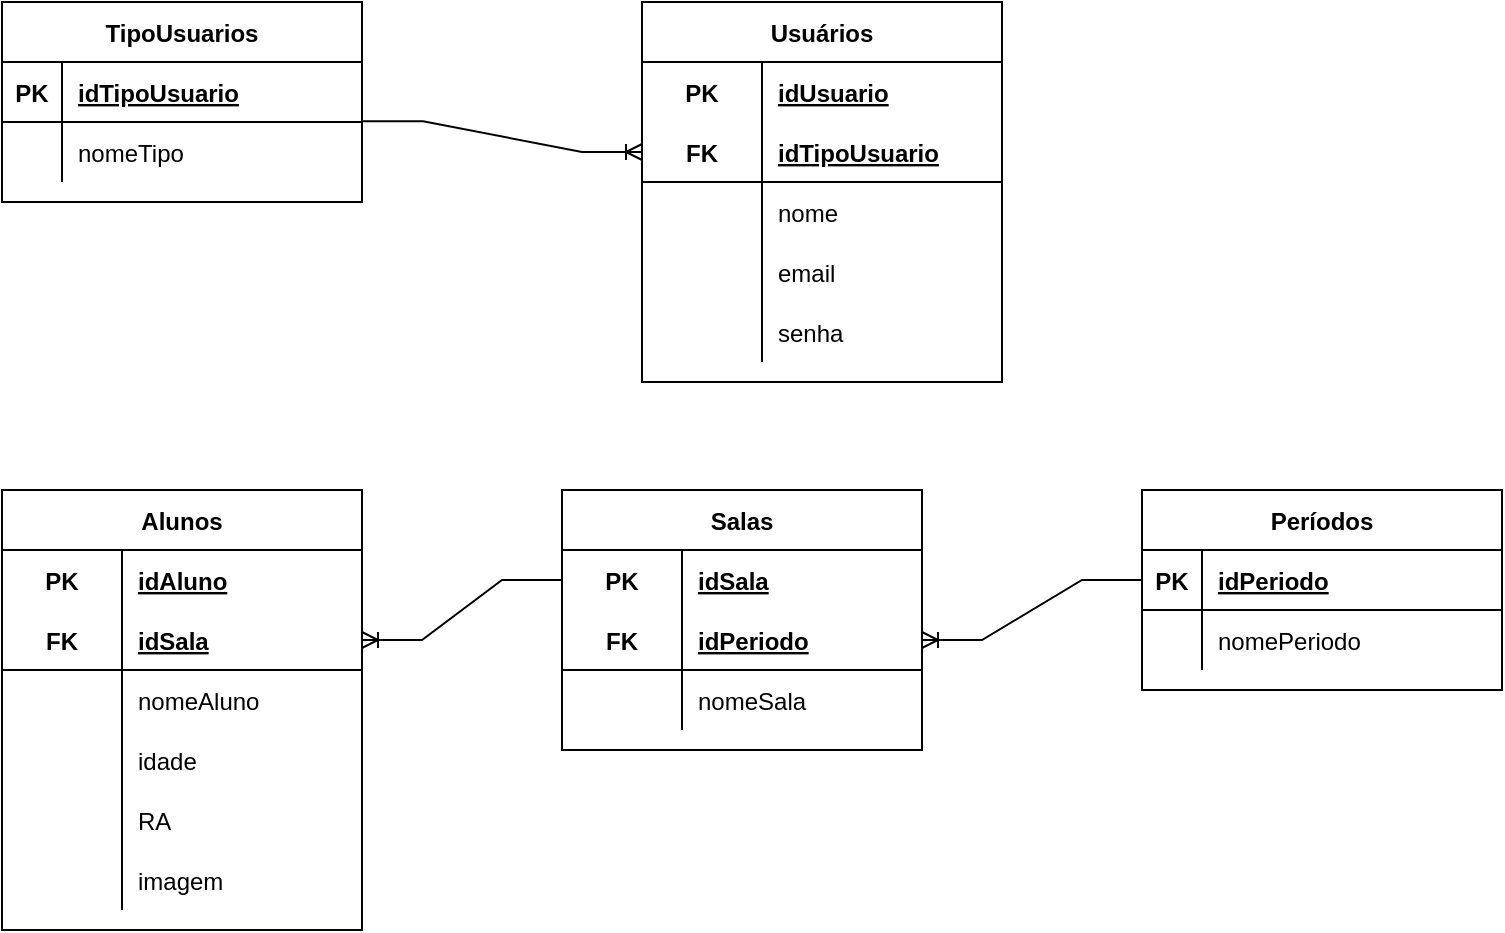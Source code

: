 <mxfile version="16.5.2" type="device" pages="2"><diagram id="xj60EL-DZpskQH-wxYgD" name="Page-1"><mxGraphModel dx="1037" dy="1756" grid="1" gridSize="10" guides="1" tooltips="1" connect="1" arrows="1" fold="1" page="1" pageScale="1" pageWidth="827" pageHeight="1169" math="0" shadow="0"><root><mxCell id="0"/><mxCell id="1" parent="0"/><mxCell id="aAbMObo6G7IPBRu_gkVF-1" value="TipoUsuarios" style="shape=table;startSize=30;container=1;collapsible=1;childLayout=tableLayout;fixedRows=1;rowLines=0;fontStyle=1;align=center;resizeLast=1;" vertex="1" parent="1"><mxGeometry x="40" y="-684" width="180" height="100" as="geometry"/></mxCell><mxCell id="aAbMObo6G7IPBRu_gkVF-2" value="" style="shape=tableRow;horizontal=0;startSize=0;swimlaneHead=0;swimlaneBody=0;fillColor=none;collapsible=0;dropTarget=0;points=[[0,0.5],[1,0.5]];portConstraint=eastwest;top=0;left=0;right=0;bottom=1;" vertex="1" parent="aAbMObo6G7IPBRu_gkVF-1"><mxGeometry y="30" width="180" height="30" as="geometry"/></mxCell><mxCell id="aAbMObo6G7IPBRu_gkVF-3" value="PK" style="shape=partialRectangle;connectable=0;fillColor=none;top=0;left=0;bottom=0;right=0;fontStyle=1;overflow=hidden;" vertex="1" parent="aAbMObo6G7IPBRu_gkVF-2"><mxGeometry width="30" height="30" as="geometry"><mxRectangle width="30" height="30" as="alternateBounds"/></mxGeometry></mxCell><mxCell id="aAbMObo6G7IPBRu_gkVF-4" value="idTipoUsuario" style="shape=partialRectangle;connectable=0;fillColor=none;top=0;left=0;bottom=0;right=0;align=left;spacingLeft=6;fontStyle=5;overflow=hidden;" vertex="1" parent="aAbMObo6G7IPBRu_gkVF-2"><mxGeometry x="30" width="150" height="30" as="geometry"><mxRectangle width="150" height="30" as="alternateBounds"/></mxGeometry></mxCell><mxCell id="aAbMObo6G7IPBRu_gkVF-5" value="" style="shape=tableRow;horizontal=0;startSize=0;swimlaneHead=0;swimlaneBody=0;fillColor=none;collapsible=0;dropTarget=0;points=[[0,0.5],[1,0.5]];portConstraint=eastwest;top=0;left=0;right=0;bottom=0;" vertex="1" parent="aAbMObo6G7IPBRu_gkVF-1"><mxGeometry y="60" width="180" height="30" as="geometry"/></mxCell><mxCell id="aAbMObo6G7IPBRu_gkVF-6" value="" style="shape=partialRectangle;connectable=0;fillColor=none;top=0;left=0;bottom=0;right=0;editable=1;overflow=hidden;" vertex="1" parent="aAbMObo6G7IPBRu_gkVF-5"><mxGeometry width="30" height="30" as="geometry"><mxRectangle width="30" height="30" as="alternateBounds"/></mxGeometry></mxCell><mxCell id="aAbMObo6G7IPBRu_gkVF-7" value="nomeTipo" style="shape=partialRectangle;connectable=0;fillColor=none;top=0;left=0;bottom=0;right=0;align=left;spacingLeft=6;overflow=hidden;" vertex="1" parent="aAbMObo6G7IPBRu_gkVF-5"><mxGeometry x="30" width="150" height="30" as="geometry"><mxRectangle width="150" height="30" as="alternateBounds"/></mxGeometry></mxCell><mxCell id="aAbMObo6G7IPBRu_gkVF-15" value="Usuários" style="shape=table;startSize=30;container=1;collapsible=1;childLayout=tableLayout;fixedRows=1;rowLines=0;fontStyle=1;align=center;resizeLast=1;" vertex="1" parent="1"><mxGeometry x="360" y="-684" width="180" height="190" as="geometry"/></mxCell><mxCell id="aAbMObo6G7IPBRu_gkVF-16" value="" style="shape=tableRow;horizontal=0;startSize=0;swimlaneHead=0;swimlaneBody=0;fillColor=none;collapsible=0;dropTarget=0;points=[[0,0.5],[1,0.5]];portConstraint=eastwest;top=0;left=0;right=0;bottom=0;" vertex="1" parent="aAbMObo6G7IPBRu_gkVF-15"><mxGeometry y="30" width="180" height="30" as="geometry"/></mxCell><mxCell id="aAbMObo6G7IPBRu_gkVF-17" value="PK" style="shape=partialRectangle;connectable=0;fillColor=none;top=0;left=0;bottom=0;right=0;fontStyle=1;overflow=hidden;" vertex="1" parent="aAbMObo6G7IPBRu_gkVF-16"><mxGeometry width="60" height="30" as="geometry"><mxRectangle width="60" height="30" as="alternateBounds"/></mxGeometry></mxCell><mxCell id="aAbMObo6G7IPBRu_gkVF-18" value="idUsuario" style="shape=partialRectangle;connectable=0;fillColor=none;top=0;left=0;bottom=0;right=0;align=left;spacingLeft=6;fontStyle=5;overflow=hidden;" vertex="1" parent="aAbMObo6G7IPBRu_gkVF-16"><mxGeometry x="60" width="120" height="30" as="geometry"><mxRectangle width="120" height="30" as="alternateBounds"/></mxGeometry></mxCell><mxCell id="aAbMObo6G7IPBRu_gkVF-19" value="" style="shape=tableRow;horizontal=0;startSize=0;swimlaneHead=0;swimlaneBody=0;fillColor=none;collapsible=0;dropTarget=0;points=[[0,0.5],[1,0.5]];portConstraint=eastwest;top=0;left=0;right=0;bottom=1;" vertex="1" parent="aAbMObo6G7IPBRu_gkVF-15"><mxGeometry y="60" width="180" height="30" as="geometry"/></mxCell><mxCell id="aAbMObo6G7IPBRu_gkVF-20" value="FK" style="shape=partialRectangle;connectable=0;fillColor=none;top=0;left=0;bottom=0;right=0;fontStyle=1;overflow=hidden;" vertex="1" parent="aAbMObo6G7IPBRu_gkVF-19"><mxGeometry width="60" height="30" as="geometry"><mxRectangle width="60" height="30" as="alternateBounds"/></mxGeometry></mxCell><mxCell id="aAbMObo6G7IPBRu_gkVF-21" value="idTipoUsuario" style="shape=partialRectangle;connectable=0;fillColor=none;top=0;left=0;bottom=0;right=0;align=left;spacingLeft=6;fontStyle=5;overflow=hidden;" vertex="1" parent="aAbMObo6G7IPBRu_gkVF-19"><mxGeometry x="60" width="120" height="30" as="geometry"><mxRectangle width="120" height="30" as="alternateBounds"/></mxGeometry></mxCell><mxCell id="aAbMObo6G7IPBRu_gkVF-22" value="" style="shape=tableRow;horizontal=0;startSize=0;swimlaneHead=0;swimlaneBody=0;fillColor=none;collapsible=0;dropTarget=0;points=[[0,0.5],[1,0.5]];portConstraint=eastwest;top=0;left=0;right=0;bottom=0;" vertex="1" parent="aAbMObo6G7IPBRu_gkVF-15"><mxGeometry y="90" width="180" height="30" as="geometry"/></mxCell><mxCell id="aAbMObo6G7IPBRu_gkVF-23" value="" style="shape=partialRectangle;connectable=0;fillColor=none;top=0;left=0;bottom=0;right=0;editable=1;overflow=hidden;" vertex="1" parent="aAbMObo6G7IPBRu_gkVF-22"><mxGeometry width="60" height="30" as="geometry"><mxRectangle width="60" height="30" as="alternateBounds"/></mxGeometry></mxCell><mxCell id="aAbMObo6G7IPBRu_gkVF-24" value="nome" style="shape=partialRectangle;connectable=0;fillColor=none;top=0;left=0;bottom=0;right=0;align=left;spacingLeft=6;overflow=hidden;" vertex="1" parent="aAbMObo6G7IPBRu_gkVF-22"><mxGeometry x="60" width="120" height="30" as="geometry"><mxRectangle width="120" height="30" as="alternateBounds"/></mxGeometry></mxCell><mxCell id="aAbMObo6G7IPBRu_gkVF-25" value="" style="shape=tableRow;horizontal=0;startSize=0;swimlaneHead=0;swimlaneBody=0;fillColor=none;collapsible=0;dropTarget=0;points=[[0,0.5],[1,0.5]];portConstraint=eastwest;top=0;left=0;right=0;bottom=0;" vertex="1" parent="aAbMObo6G7IPBRu_gkVF-15"><mxGeometry y="120" width="180" height="30" as="geometry"/></mxCell><mxCell id="aAbMObo6G7IPBRu_gkVF-26" value="" style="shape=partialRectangle;connectable=0;fillColor=none;top=0;left=0;bottom=0;right=0;editable=1;overflow=hidden;" vertex="1" parent="aAbMObo6G7IPBRu_gkVF-25"><mxGeometry width="60" height="30" as="geometry"><mxRectangle width="60" height="30" as="alternateBounds"/></mxGeometry></mxCell><mxCell id="aAbMObo6G7IPBRu_gkVF-27" value="email" style="shape=partialRectangle;connectable=0;fillColor=none;top=0;left=0;bottom=0;right=0;align=left;spacingLeft=6;overflow=hidden;" vertex="1" parent="aAbMObo6G7IPBRu_gkVF-25"><mxGeometry x="60" width="120" height="30" as="geometry"><mxRectangle width="120" height="30" as="alternateBounds"/></mxGeometry></mxCell><mxCell id="aAbMObo6G7IPBRu_gkVF-30" value="" style="shape=tableRow;horizontal=0;startSize=0;swimlaneHead=0;swimlaneBody=0;fillColor=none;collapsible=0;dropTarget=0;points=[[0,0.5],[1,0.5]];portConstraint=eastwest;top=0;left=0;right=0;bottom=0;" vertex="1" parent="aAbMObo6G7IPBRu_gkVF-15"><mxGeometry y="150" width="180" height="30" as="geometry"/></mxCell><mxCell id="aAbMObo6G7IPBRu_gkVF-31" value="" style="shape=partialRectangle;connectable=0;fillColor=none;top=0;left=0;bottom=0;right=0;editable=1;overflow=hidden;" vertex="1" parent="aAbMObo6G7IPBRu_gkVF-30"><mxGeometry width="60" height="30" as="geometry"><mxRectangle width="60" height="30" as="alternateBounds"/></mxGeometry></mxCell><mxCell id="aAbMObo6G7IPBRu_gkVF-32" value="senha" style="shape=partialRectangle;connectable=0;fillColor=none;top=0;left=0;bottom=0;right=0;align=left;spacingLeft=6;overflow=hidden;" vertex="1" parent="aAbMObo6G7IPBRu_gkVF-30"><mxGeometry x="60" width="120" height="30" as="geometry"><mxRectangle width="120" height="30" as="alternateBounds"/></mxGeometry></mxCell><mxCell id="aAbMObo6G7IPBRu_gkVF-33" value="Períodos" style="shape=table;startSize=30;container=1;collapsible=1;childLayout=tableLayout;fixedRows=1;rowLines=0;fontStyle=1;align=center;resizeLast=1;" vertex="1" parent="1"><mxGeometry x="610" y="-440" width="180" height="100" as="geometry"/></mxCell><mxCell id="aAbMObo6G7IPBRu_gkVF-34" value="" style="shape=tableRow;horizontal=0;startSize=0;swimlaneHead=0;swimlaneBody=0;fillColor=none;collapsible=0;dropTarget=0;points=[[0,0.5],[1,0.5]];portConstraint=eastwest;top=0;left=0;right=0;bottom=1;" vertex="1" parent="aAbMObo6G7IPBRu_gkVF-33"><mxGeometry y="30" width="180" height="30" as="geometry"/></mxCell><mxCell id="aAbMObo6G7IPBRu_gkVF-35" value="PK" style="shape=partialRectangle;connectable=0;fillColor=none;top=0;left=0;bottom=0;right=0;fontStyle=1;overflow=hidden;" vertex="1" parent="aAbMObo6G7IPBRu_gkVF-34"><mxGeometry width="30" height="30" as="geometry"><mxRectangle width="30" height="30" as="alternateBounds"/></mxGeometry></mxCell><mxCell id="aAbMObo6G7IPBRu_gkVF-36" value="idPeriodo" style="shape=partialRectangle;connectable=0;fillColor=none;top=0;left=0;bottom=0;right=0;align=left;spacingLeft=6;fontStyle=5;overflow=hidden;" vertex="1" parent="aAbMObo6G7IPBRu_gkVF-34"><mxGeometry x="30" width="150" height="30" as="geometry"><mxRectangle width="150" height="30" as="alternateBounds"/></mxGeometry></mxCell><mxCell id="aAbMObo6G7IPBRu_gkVF-37" value="" style="shape=tableRow;horizontal=0;startSize=0;swimlaneHead=0;swimlaneBody=0;fillColor=none;collapsible=0;dropTarget=0;points=[[0,0.5],[1,0.5]];portConstraint=eastwest;top=0;left=0;right=0;bottom=0;" vertex="1" parent="aAbMObo6G7IPBRu_gkVF-33"><mxGeometry y="60" width="180" height="30" as="geometry"/></mxCell><mxCell id="aAbMObo6G7IPBRu_gkVF-38" value="" style="shape=partialRectangle;connectable=0;fillColor=none;top=0;left=0;bottom=0;right=0;editable=1;overflow=hidden;" vertex="1" parent="aAbMObo6G7IPBRu_gkVF-37"><mxGeometry width="30" height="30" as="geometry"><mxRectangle width="30" height="30" as="alternateBounds"/></mxGeometry></mxCell><mxCell id="aAbMObo6G7IPBRu_gkVF-39" value="nomePeriodo" style="shape=partialRectangle;connectable=0;fillColor=none;top=0;left=0;bottom=0;right=0;align=left;spacingLeft=6;overflow=hidden;" vertex="1" parent="aAbMObo6G7IPBRu_gkVF-37"><mxGeometry x="30" width="150" height="30" as="geometry"><mxRectangle width="150" height="30" as="alternateBounds"/></mxGeometry></mxCell><mxCell id="aAbMObo6G7IPBRu_gkVF-46" value="Salas" style="shape=table;startSize=30;container=1;collapsible=1;childLayout=tableLayout;fixedRows=1;rowLines=0;fontStyle=1;align=center;resizeLast=1;" vertex="1" parent="1"><mxGeometry x="320" y="-440" width="180" height="130" as="geometry"/></mxCell><mxCell id="aAbMObo6G7IPBRu_gkVF-47" value="" style="shape=tableRow;horizontal=0;startSize=0;swimlaneHead=0;swimlaneBody=0;fillColor=none;collapsible=0;dropTarget=0;points=[[0,0.5],[1,0.5]];portConstraint=eastwest;top=0;left=0;right=0;bottom=0;" vertex="1" parent="aAbMObo6G7IPBRu_gkVF-46"><mxGeometry y="30" width="180" height="30" as="geometry"/></mxCell><mxCell id="aAbMObo6G7IPBRu_gkVF-48" value="PK" style="shape=partialRectangle;connectable=0;fillColor=none;top=0;left=0;bottom=0;right=0;fontStyle=1;overflow=hidden;" vertex="1" parent="aAbMObo6G7IPBRu_gkVF-47"><mxGeometry width="60" height="30" as="geometry"><mxRectangle width="60" height="30" as="alternateBounds"/></mxGeometry></mxCell><mxCell id="aAbMObo6G7IPBRu_gkVF-49" value="idSala" style="shape=partialRectangle;connectable=0;fillColor=none;top=0;left=0;bottom=0;right=0;align=left;spacingLeft=6;fontStyle=5;overflow=hidden;" vertex="1" parent="aAbMObo6G7IPBRu_gkVF-47"><mxGeometry x="60" width="120" height="30" as="geometry"><mxRectangle width="120" height="30" as="alternateBounds"/></mxGeometry></mxCell><mxCell id="aAbMObo6G7IPBRu_gkVF-50" value="" style="shape=tableRow;horizontal=0;startSize=0;swimlaneHead=0;swimlaneBody=0;fillColor=none;collapsible=0;dropTarget=0;points=[[0,0.5],[1,0.5]];portConstraint=eastwest;top=0;left=0;right=0;bottom=1;" vertex="1" parent="aAbMObo6G7IPBRu_gkVF-46"><mxGeometry y="60" width="180" height="30" as="geometry"/></mxCell><mxCell id="aAbMObo6G7IPBRu_gkVF-51" value="FK" style="shape=partialRectangle;connectable=0;fillColor=none;top=0;left=0;bottom=0;right=0;fontStyle=1;overflow=hidden;" vertex="1" parent="aAbMObo6G7IPBRu_gkVF-50"><mxGeometry width="60" height="30" as="geometry"><mxRectangle width="60" height="30" as="alternateBounds"/></mxGeometry></mxCell><mxCell id="aAbMObo6G7IPBRu_gkVF-52" value="idPeriodo" style="shape=partialRectangle;connectable=0;fillColor=none;top=0;left=0;bottom=0;right=0;align=left;spacingLeft=6;fontStyle=5;overflow=hidden;" vertex="1" parent="aAbMObo6G7IPBRu_gkVF-50"><mxGeometry x="60" width="120" height="30" as="geometry"><mxRectangle width="120" height="30" as="alternateBounds"/></mxGeometry></mxCell><mxCell id="aAbMObo6G7IPBRu_gkVF-53" value="" style="shape=tableRow;horizontal=0;startSize=0;swimlaneHead=0;swimlaneBody=0;fillColor=none;collapsible=0;dropTarget=0;points=[[0,0.5],[1,0.5]];portConstraint=eastwest;top=0;left=0;right=0;bottom=0;" vertex="1" parent="aAbMObo6G7IPBRu_gkVF-46"><mxGeometry y="90" width="180" height="30" as="geometry"/></mxCell><mxCell id="aAbMObo6G7IPBRu_gkVF-54" value="" style="shape=partialRectangle;connectable=0;fillColor=none;top=0;left=0;bottom=0;right=0;editable=1;overflow=hidden;" vertex="1" parent="aAbMObo6G7IPBRu_gkVF-53"><mxGeometry width="60" height="30" as="geometry"><mxRectangle width="60" height="30" as="alternateBounds"/></mxGeometry></mxCell><mxCell id="aAbMObo6G7IPBRu_gkVF-55" value="nomeSala" style="shape=partialRectangle;connectable=0;fillColor=none;top=0;left=0;bottom=0;right=0;align=left;spacingLeft=6;overflow=hidden;" vertex="1" parent="aAbMObo6G7IPBRu_gkVF-53"><mxGeometry x="60" width="120" height="30" as="geometry"><mxRectangle width="120" height="30" as="alternateBounds"/></mxGeometry></mxCell><mxCell id="aAbMObo6G7IPBRu_gkVF-72" value="Alunos" style="shape=table;startSize=30;container=1;collapsible=1;childLayout=tableLayout;fixedRows=1;rowLines=0;fontStyle=1;align=center;resizeLast=1;" vertex="1" parent="1"><mxGeometry x="40" y="-440" width="180" height="220" as="geometry"/></mxCell><mxCell id="aAbMObo6G7IPBRu_gkVF-73" value="" style="shape=tableRow;horizontal=0;startSize=0;swimlaneHead=0;swimlaneBody=0;fillColor=none;collapsible=0;dropTarget=0;points=[[0,0.5],[1,0.5]];portConstraint=eastwest;top=0;left=0;right=0;bottom=0;" vertex="1" parent="aAbMObo6G7IPBRu_gkVF-72"><mxGeometry y="30" width="180" height="30" as="geometry"/></mxCell><mxCell id="aAbMObo6G7IPBRu_gkVF-74" value="PK" style="shape=partialRectangle;connectable=0;fillColor=none;top=0;left=0;bottom=0;right=0;fontStyle=1;overflow=hidden;" vertex="1" parent="aAbMObo6G7IPBRu_gkVF-73"><mxGeometry width="60" height="30" as="geometry"><mxRectangle width="60" height="30" as="alternateBounds"/></mxGeometry></mxCell><mxCell id="aAbMObo6G7IPBRu_gkVF-75" value="idAluno" style="shape=partialRectangle;connectable=0;fillColor=none;top=0;left=0;bottom=0;right=0;align=left;spacingLeft=6;fontStyle=5;overflow=hidden;" vertex="1" parent="aAbMObo6G7IPBRu_gkVF-73"><mxGeometry x="60" width="120" height="30" as="geometry"><mxRectangle width="120" height="30" as="alternateBounds"/></mxGeometry></mxCell><mxCell id="aAbMObo6G7IPBRu_gkVF-76" value="" style="shape=tableRow;horizontal=0;startSize=0;swimlaneHead=0;swimlaneBody=0;fillColor=none;collapsible=0;dropTarget=0;points=[[0,0.5],[1,0.5]];portConstraint=eastwest;top=0;left=0;right=0;bottom=1;" vertex="1" parent="aAbMObo6G7IPBRu_gkVF-72"><mxGeometry y="60" width="180" height="30" as="geometry"/></mxCell><mxCell id="aAbMObo6G7IPBRu_gkVF-77" value="FK" style="shape=partialRectangle;connectable=0;fillColor=none;top=0;left=0;bottom=0;right=0;fontStyle=1;overflow=hidden;" vertex="1" parent="aAbMObo6G7IPBRu_gkVF-76"><mxGeometry width="60" height="30" as="geometry"><mxRectangle width="60" height="30" as="alternateBounds"/></mxGeometry></mxCell><mxCell id="aAbMObo6G7IPBRu_gkVF-78" value="idSala" style="shape=partialRectangle;connectable=0;fillColor=none;top=0;left=0;bottom=0;right=0;align=left;spacingLeft=6;fontStyle=5;overflow=hidden;" vertex="1" parent="aAbMObo6G7IPBRu_gkVF-76"><mxGeometry x="60" width="120" height="30" as="geometry"><mxRectangle width="120" height="30" as="alternateBounds"/></mxGeometry></mxCell><mxCell id="aAbMObo6G7IPBRu_gkVF-79" value="" style="shape=tableRow;horizontal=0;startSize=0;swimlaneHead=0;swimlaneBody=0;fillColor=none;collapsible=0;dropTarget=0;points=[[0,0.5],[1,0.5]];portConstraint=eastwest;top=0;left=0;right=0;bottom=0;" vertex="1" parent="aAbMObo6G7IPBRu_gkVF-72"><mxGeometry y="90" width="180" height="30" as="geometry"/></mxCell><mxCell id="aAbMObo6G7IPBRu_gkVF-80" value="" style="shape=partialRectangle;connectable=0;fillColor=none;top=0;left=0;bottom=0;right=0;editable=1;overflow=hidden;" vertex="1" parent="aAbMObo6G7IPBRu_gkVF-79"><mxGeometry width="60" height="30" as="geometry"><mxRectangle width="60" height="30" as="alternateBounds"/></mxGeometry></mxCell><mxCell id="aAbMObo6G7IPBRu_gkVF-81" value="nomeAluno" style="shape=partialRectangle;connectable=0;fillColor=none;top=0;left=0;bottom=0;right=0;align=left;spacingLeft=6;overflow=hidden;" vertex="1" parent="aAbMObo6G7IPBRu_gkVF-79"><mxGeometry x="60" width="120" height="30" as="geometry"><mxRectangle width="120" height="30" as="alternateBounds"/></mxGeometry></mxCell><mxCell id="aAbMObo6G7IPBRu_gkVF-82" value="" style="shape=tableRow;horizontal=0;startSize=0;swimlaneHead=0;swimlaneBody=0;fillColor=none;collapsible=0;dropTarget=0;points=[[0,0.5],[1,0.5]];portConstraint=eastwest;top=0;left=0;right=0;bottom=0;" vertex="1" parent="aAbMObo6G7IPBRu_gkVF-72"><mxGeometry y="120" width="180" height="30" as="geometry"/></mxCell><mxCell id="aAbMObo6G7IPBRu_gkVF-83" value="" style="shape=partialRectangle;connectable=0;fillColor=none;top=0;left=0;bottom=0;right=0;editable=1;overflow=hidden;" vertex="1" parent="aAbMObo6G7IPBRu_gkVF-82"><mxGeometry width="60" height="30" as="geometry"><mxRectangle width="60" height="30" as="alternateBounds"/></mxGeometry></mxCell><mxCell id="aAbMObo6G7IPBRu_gkVF-84" value="idade" style="shape=partialRectangle;connectable=0;fillColor=none;top=0;left=0;bottom=0;right=0;align=left;spacingLeft=6;overflow=hidden;" vertex="1" parent="aAbMObo6G7IPBRu_gkVF-82"><mxGeometry x="60" width="120" height="30" as="geometry"><mxRectangle width="120" height="30" as="alternateBounds"/></mxGeometry></mxCell><mxCell id="aAbMObo6G7IPBRu_gkVF-89" value="" style="shape=tableRow;horizontal=0;startSize=0;swimlaneHead=0;swimlaneBody=0;fillColor=none;collapsible=0;dropTarget=0;points=[[0,0.5],[1,0.5]];portConstraint=eastwest;top=0;left=0;right=0;bottom=0;" vertex="1" parent="aAbMObo6G7IPBRu_gkVF-72"><mxGeometry y="150" width="180" height="30" as="geometry"/></mxCell><mxCell id="aAbMObo6G7IPBRu_gkVF-90" value="" style="shape=partialRectangle;connectable=0;fillColor=none;top=0;left=0;bottom=0;right=0;editable=1;overflow=hidden;" vertex="1" parent="aAbMObo6G7IPBRu_gkVF-89"><mxGeometry width="60" height="30" as="geometry"><mxRectangle width="60" height="30" as="alternateBounds"/></mxGeometry></mxCell><mxCell id="aAbMObo6G7IPBRu_gkVF-91" value="RA" style="shape=partialRectangle;connectable=0;fillColor=none;top=0;left=0;bottom=0;right=0;align=left;spacingLeft=6;overflow=hidden;" vertex="1" parent="aAbMObo6G7IPBRu_gkVF-89"><mxGeometry x="60" width="120" height="30" as="geometry"><mxRectangle width="120" height="30" as="alternateBounds"/></mxGeometry></mxCell><mxCell id="aAbMObo6G7IPBRu_gkVF-92" value="" style="shape=tableRow;horizontal=0;startSize=0;swimlaneHead=0;swimlaneBody=0;fillColor=none;collapsible=0;dropTarget=0;points=[[0,0.5],[1,0.5]];portConstraint=eastwest;top=0;left=0;right=0;bottom=0;" vertex="1" parent="aAbMObo6G7IPBRu_gkVF-72"><mxGeometry y="180" width="180" height="30" as="geometry"/></mxCell><mxCell id="aAbMObo6G7IPBRu_gkVF-93" value="" style="shape=partialRectangle;connectable=0;fillColor=none;top=0;left=0;bottom=0;right=0;editable=1;overflow=hidden;" vertex="1" parent="aAbMObo6G7IPBRu_gkVF-92"><mxGeometry width="60" height="30" as="geometry"><mxRectangle width="60" height="30" as="alternateBounds"/></mxGeometry></mxCell><mxCell id="aAbMObo6G7IPBRu_gkVF-94" value="imagem" style="shape=partialRectangle;connectable=0;fillColor=none;top=0;left=0;bottom=0;right=0;align=left;spacingLeft=6;overflow=hidden;" vertex="1" parent="aAbMObo6G7IPBRu_gkVF-92"><mxGeometry x="60" width="120" height="30" as="geometry"><mxRectangle width="120" height="30" as="alternateBounds"/></mxGeometry></mxCell><mxCell id="aAbMObo6G7IPBRu_gkVF-96" value="" style="edgeStyle=entityRelationEdgeStyle;fontSize=12;html=1;endArrow=ERoneToMany;rounded=0;exitX=1.003;exitY=0.987;exitDx=0;exitDy=0;exitPerimeter=0;entryX=0;entryY=0.5;entryDx=0;entryDy=0;" edge="1" parent="1" source="aAbMObo6G7IPBRu_gkVF-2" target="aAbMObo6G7IPBRu_gkVF-19"><mxGeometry width="100" height="100" relative="1" as="geometry"><mxPoint x="360" y="-430" as="sourcePoint"/><mxPoint x="460" y="-530" as="targetPoint"/></mxGeometry></mxCell><mxCell id="aAbMObo6G7IPBRu_gkVF-97" value="" style="edgeStyle=entityRelationEdgeStyle;fontSize=12;html=1;endArrow=ERoneToMany;rounded=0;exitX=0;exitY=0.5;exitDx=0;exitDy=0;entryX=1;entryY=0.5;entryDx=0;entryDy=0;" edge="1" parent="1" source="aAbMObo6G7IPBRu_gkVF-34" target="aAbMObo6G7IPBRu_gkVF-50"><mxGeometry width="100" height="100" relative="1" as="geometry"><mxPoint x="360" y="-500" as="sourcePoint"/><mxPoint x="460" y="-600" as="targetPoint"/></mxGeometry></mxCell><mxCell id="aAbMObo6G7IPBRu_gkVF-98" value="" style="edgeStyle=entityRelationEdgeStyle;fontSize=12;html=1;endArrow=ERoneToMany;rounded=0;exitX=0;exitY=0.5;exitDx=0;exitDy=0;entryX=1;entryY=0.5;entryDx=0;entryDy=0;" edge="1" parent="1" source="aAbMObo6G7IPBRu_gkVF-47" target="aAbMObo6G7IPBRu_gkVF-76"><mxGeometry width="100" height="100" relative="1" as="geometry"><mxPoint x="360" y="-400" as="sourcePoint"/><mxPoint x="460" y="-500" as="targetPoint"/></mxGeometry></mxCell></root></mxGraphModel></diagram><diagram id="XtgVKu1mFLVSrk7ffO2F" name="Page-2"><mxGraphModel dx="1037" dy="587" grid="1" gridSize="10" guides="1" tooltips="1" connect="1" arrows="1" fold="1" page="1" pageScale="1" pageWidth="827" pageHeight="1169" math="0" shadow="0"><root><mxCell id="-Dg37lACxAl0incGTypi-0"/><mxCell id="-Dg37lACxAl0incGTypi-1" parent="-Dg37lACxAl0incGTypi-0"/><mxCell id="UPSbPXHbMoEe3to-Qj7x-3" value="" style="edgeStyle=orthogonalEdgeStyle;rounded=0;orthogonalLoop=1;jettySize=auto;html=1;endArrow=none;endFill=0;" edge="1" parent="-Dg37lACxAl0incGTypi-1" source="UPSbPXHbMoEe3to-Qj7x-0" target="UPSbPXHbMoEe3to-Qj7x-1"><mxGeometry relative="1" as="geometry"/></mxCell><mxCell id="UPSbPXHbMoEe3to-Qj7x-0" value="TipoUsuario" style="whiteSpace=wrap;html=1;align=center;" vertex="1" parent="-Dg37lACxAl0incGTypi-1"><mxGeometry x="40" y="40" width="120" height="70" as="geometry"/></mxCell><mxCell id="UPSbPXHbMoEe3to-Qj7x-4" value="" style="edgeStyle=orthogonalEdgeStyle;rounded=0;orthogonalLoop=1;jettySize=auto;html=1;endArrow=none;endFill=0;" edge="1" parent="-Dg37lACxAl0incGTypi-1" source="UPSbPXHbMoEe3to-Qj7x-1" target="UPSbPXHbMoEe3to-Qj7x-2"><mxGeometry relative="1" as="geometry"/></mxCell><mxCell id="UPSbPXHbMoEe3to-Qj7x-1" value="Relationship" style="shape=rhombus;perimeter=rhombusPerimeter;whiteSpace=wrap;html=1;align=center;" vertex="1" parent="-Dg37lACxAl0incGTypi-1"><mxGeometry x="220" y="45" width="120" height="60" as="geometry"/></mxCell><mxCell id="UPSbPXHbMoEe3to-Qj7x-2" value="Usuario" style="whiteSpace=wrap;html=1;align=center;" vertex="1" parent="-Dg37lACxAl0incGTypi-1"><mxGeometry x="400" y="40" width="120" height="70" as="geometry"/></mxCell><mxCell id="UPSbPXHbMoEe3to-Qj7x-5" value="1" style="text;html=1;align=center;verticalAlign=middle;resizable=0;points=[];autosize=1;strokeColor=none;fillColor=none;" vertex="1" parent="-Dg37lACxAl0incGTypi-1"><mxGeometry x="160" y="50" width="20" height="20" as="geometry"/></mxCell><mxCell id="UPSbPXHbMoEe3to-Qj7x-6" value="N" style="text;html=1;align=center;verticalAlign=middle;resizable=0;points=[];autosize=1;strokeColor=none;fillColor=none;" vertex="1" parent="-Dg37lACxAl0incGTypi-1"><mxGeometry x="380" y="50" width="20" height="20" as="geometry"/></mxCell><mxCell id="UPSbPXHbMoEe3to-Qj7x-8" value="Periodos" style="whiteSpace=wrap;html=1;align=center;" vertex="1" parent="-Dg37lACxAl0incGTypi-1"><mxGeometry x="40" y="200" width="120" height="70" as="geometry"/></mxCell><mxCell id="NciHDTR8Tg4WTEZ-Ie5W-0" value="" style="edgeStyle=orthogonalEdgeStyle;rounded=0;orthogonalLoop=1;jettySize=auto;html=1;endArrow=none;endFill=0;" edge="1" parent="-Dg37lACxAl0incGTypi-1" target="NciHDTR8Tg4WTEZ-Ie5W-2"><mxGeometry relative="1" as="geometry"><mxPoint x="160" y="235" as="sourcePoint"/></mxGeometry></mxCell><mxCell id="NciHDTR8Tg4WTEZ-Ie5W-1" value="" style="edgeStyle=orthogonalEdgeStyle;rounded=0;orthogonalLoop=1;jettySize=auto;html=1;endArrow=none;endFill=0;entryX=0;entryY=0.5;entryDx=0;entryDy=0;" edge="1" parent="-Dg37lACxAl0incGTypi-1" source="NciHDTR8Tg4WTEZ-Ie5W-2" target="NciHDTR8Tg4WTEZ-Ie5W-5"><mxGeometry relative="1" as="geometry"><mxPoint x="400" y="235" as="targetPoint"/></mxGeometry></mxCell><mxCell id="NciHDTR8Tg4WTEZ-Ie5W-2" value="Relationship" style="shape=rhombus;perimeter=rhombusPerimeter;whiteSpace=wrap;html=1;align=center;" vertex="1" parent="-Dg37lACxAl0incGTypi-1"><mxGeometry x="220" y="205" width="120" height="60" as="geometry"/></mxCell><mxCell id="NciHDTR8Tg4WTEZ-Ie5W-3" value="1" style="text;html=1;align=center;verticalAlign=middle;resizable=0;points=[];autosize=1;strokeColor=none;fillColor=none;" vertex="1" parent="-Dg37lACxAl0incGTypi-1"><mxGeometry x="160" y="210" width="20" height="20" as="geometry"/></mxCell><mxCell id="NciHDTR8Tg4WTEZ-Ie5W-4" value="N" style="text;html=1;align=center;verticalAlign=middle;resizable=0;points=[];autosize=1;strokeColor=none;fillColor=none;" vertex="1" parent="-Dg37lACxAl0incGTypi-1"><mxGeometry x="380" y="210" width="20" height="20" as="geometry"/></mxCell><mxCell id="NciHDTR8Tg4WTEZ-Ie5W-5" value="Salas" style="whiteSpace=wrap;html=1;align=center;" vertex="1" parent="-Dg37lACxAl0incGTypi-1"><mxGeometry x="400" y="200" width="120" height="70" as="geometry"/></mxCell><mxCell id="NciHDTR8Tg4WTEZ-Ie5W-6" value="" style="edgeStyle=orthogonalEdgeStyle;rounded=0;orthogonalLoop=1;jettySize=auto;html=1;endArrow=none;endFill=0;" edge="1" parent="-Dg37lACxAl0incGTypi-1" target="NciHDTR8Tg4WTEZ-Ie5W-8"><mxGeometry relative="1" as="geometry"><mxPoint x="520" y="235" as="sourcePoint"/></mxGeometry></mxCell><mxCell id="NciHDTR8Tg4WTEZ-Ie5W-12" style="edgeStyle=orthogonalEdgeStyle;rounded=0;orthogonalLoop=1;jettySize=auto;html=1;endArrow=none;endFill=0;" edge="1" parent="-Dg37lACxAl0incGTypi-1" source="NciHDTR8Tg4WTEZ-Ie5W-8" target="NciHDTR8Tg4WTEZ-Ie5W-11"><mxGeometry relative="1" as="geometry"/></mxCell><mxCell id="NciHDTR8Tg4WTEZ-Ie5W-8" value="Relationship" style="shape=rhombus;perimeter=rhombusPerimeter;whiteSpace=wrap;html=1;align=center;" vertex="1" parent="-Dg37lACxAl0incGTypi-1"><mxGeometry x="580" y="205" width="120" height="60" as="geometry"/></mxCell><mxCell id="NciHDTR8Tg4WTEZ-Ie5W-9" value="1" style="text;html=1;align=center;verticalAlign=middle;resizable=0;points=[];autosize=1;strokeColor=none;fillColor=none;" vertex="1" parent="-Dg37lACxAl0incGTypi-1"><mxGeometry x="520" y="210" width="20" height="20" as="geometry"/></mxCell><mxCell id="NciHDTR8Tg4WTEZ-Ie5W-10" value="N" style="text;html=1;align=center;verticalAlign=middle;resizable=0;points=[];autosize=1;strokeColor=none;fillColor=none;" vertex="1" parent="-Dg37lACxAl0incGTypi-1"><mxGeometry x="620" y="320" width="20" height="20" as="geometry"/></mxCell><mxCell id="NciHDTR8Tg4WTEZ-Ie5W-11" value="Alunos" style="whiteSpace=wrap;html=1;align=center;" vertex="1" parent="-Dg37lACxAl0incGTypi-1"><mxGeometry x="580" y="340" width="120" height="70" as="geometry"/></mxCell></root></mxGraphModel></diagram></mxfile>
